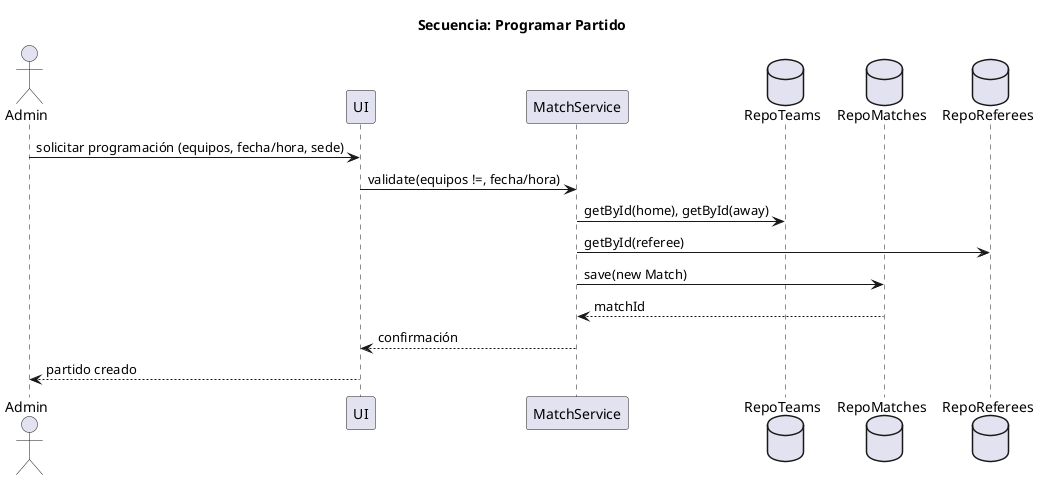 @startuml
title Secuencia: Programar Partido
actor Admin
participant UI
participant "MatchService" as S
database "RepoTeams" as RT
database "RepoMatches" as RM
database "RepoReferees" as RR

Admin -> UI: solicitar programación (equipos, fecha/hora, sede)
UI -> S: validate(equipos !=, fecha/hora)
S -> RT: getById(home), getById(away)
S -> RR: getById(referee)
S -> RM: save(new Match)
RM --> S: matchId
S --> UI: confirmación
UI --> Admin: partido creado
@enduml